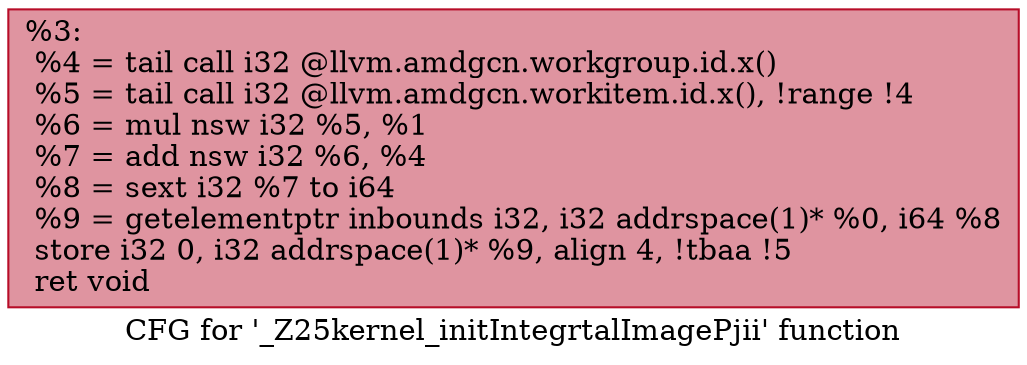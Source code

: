 digraph "CFG for '_Z25kernel_initIntegrtalImagePjii' function" {
	label="CFG for '_Z25kernel_initIntegrtalImagePjii' function";

	Node0x4d1b550 [shape=record,color="#b70d28ff", style=filled, fillcolor="#b70d2870",label="{%3:\l  %4 = tail call i32 @llvm.amdgcn.workgroup.id.x()\l  %5 = tail call i32 @llvm.amdgcn.workitem.id.x(), !range !4\l  %6 = mul nsw i32 %5, %1\l  %7 = add nsw i32 %6, %4\l  %8 = sext i32 %7 to i64\l  %9 = getelementptr inbounds i32, i32 addrspace(1)* %0, i64 %8\l  store i32 0, i32 addrspace(1)* %9, align 4, !tbaa !5\l  ret void\l}"];
}
